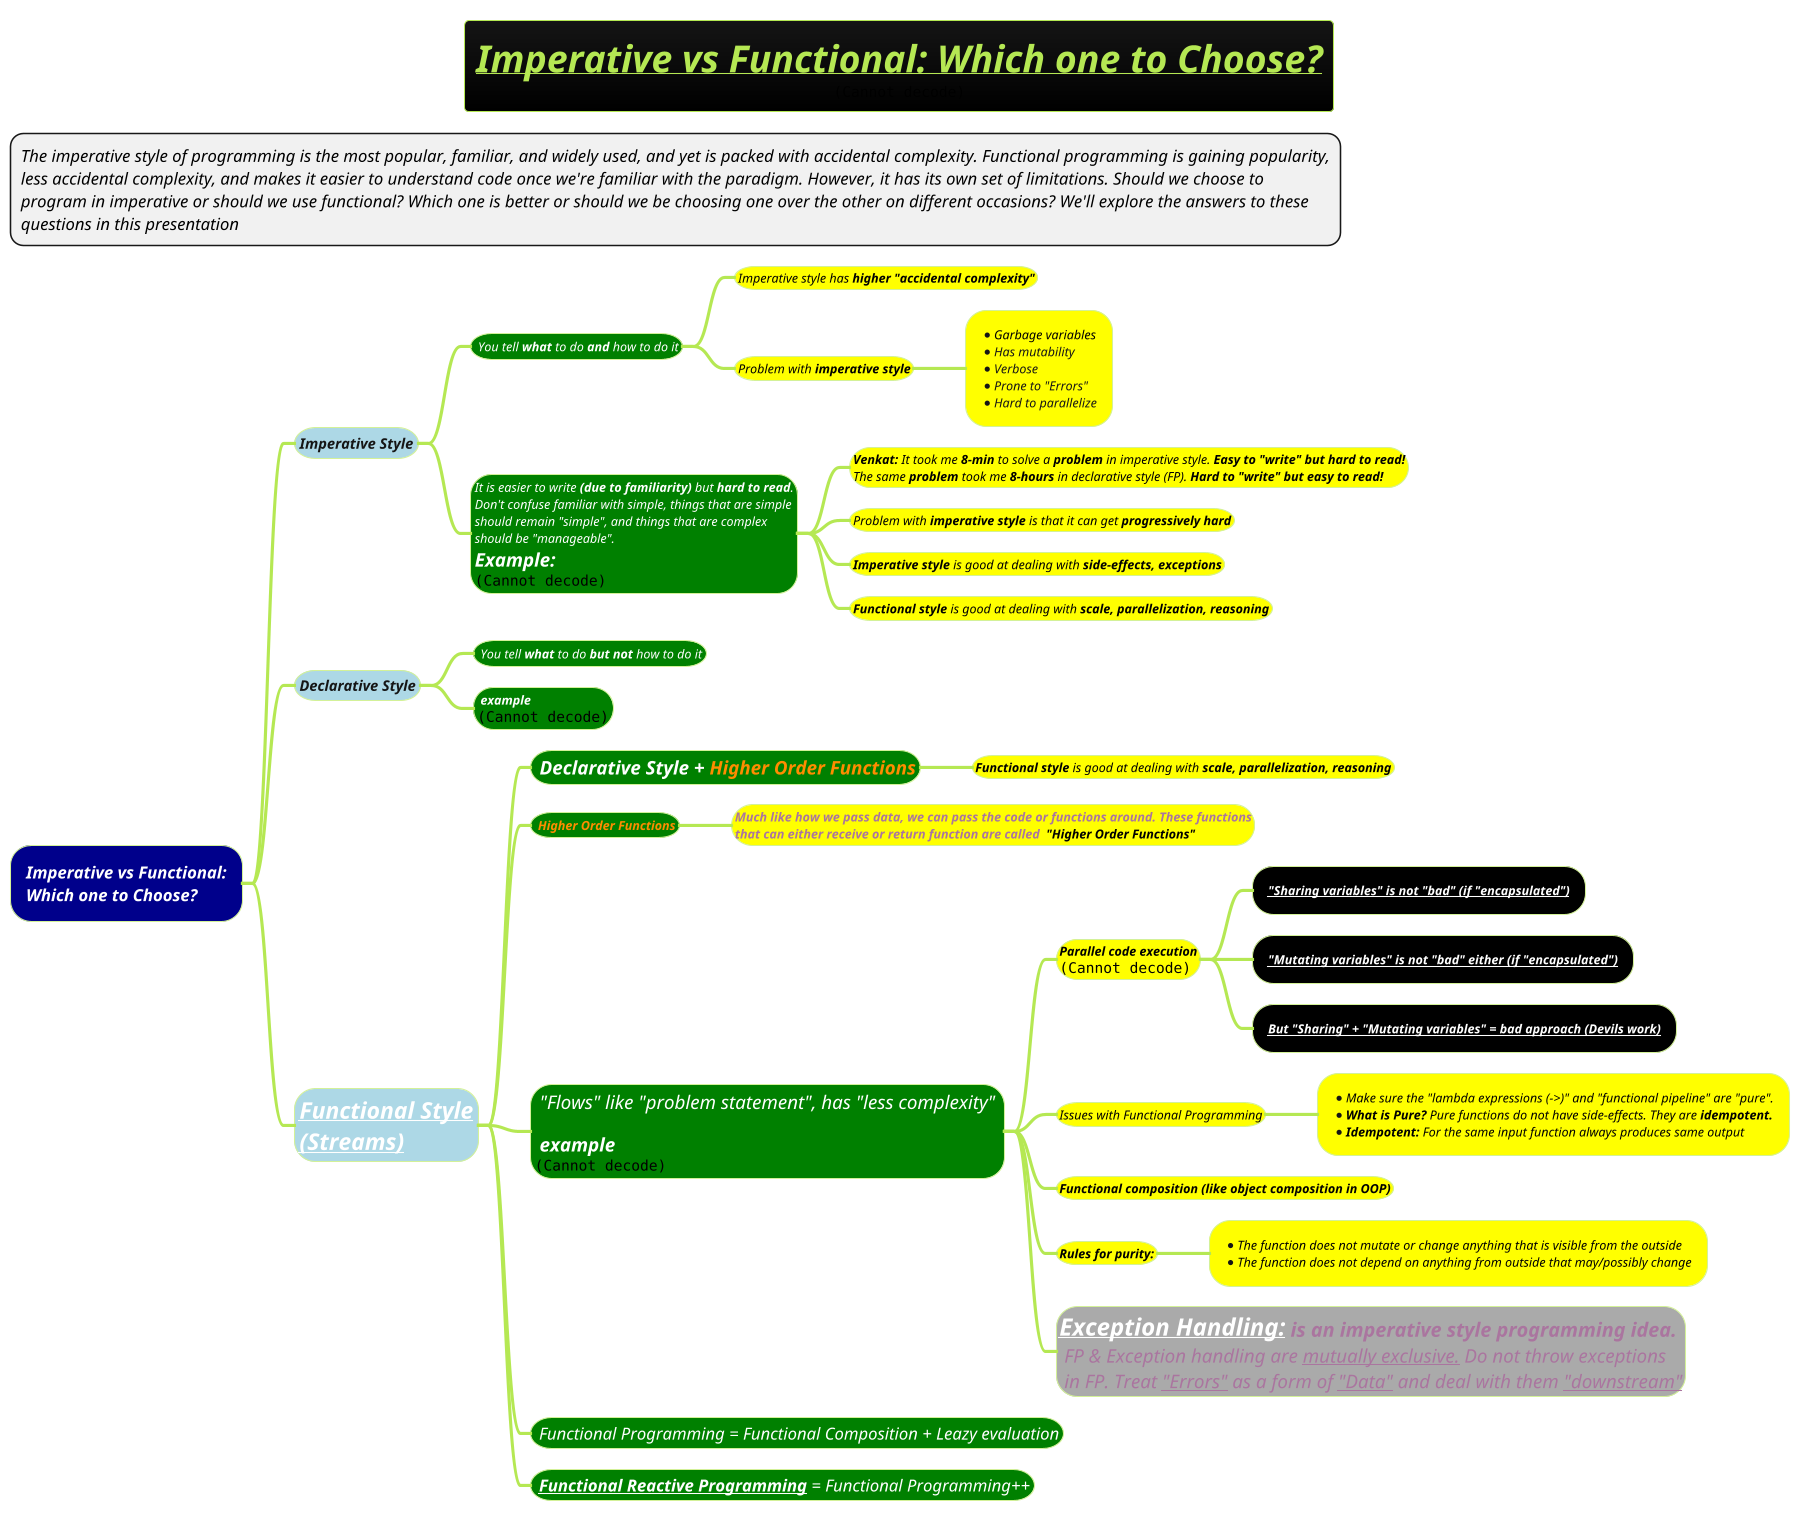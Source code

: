 @startmindmap
title = <b><i><u>Imperative vs Functional: Which one to Choose?\n<img:images/img_213.png{scale=1}>

*:<i><size:16>The imperative style of programming is the most popular, familiar, and widely used, and yet is packed with accidental complexity. Functional programming is gaining popularity,
<i><size:16>less accidental complexity, and makes it easier to understand code once we're familiar with the paradigm. However, it has its own set of limitations. Should we choose to
<i><size:16>program in imperative or should we use functional? Which one is better or should we be choosing one over the other on different occasions? We'll explore the answers to these
<i><size:16>questions in this presentation;

!theme hacker
*[#darkblue] <color #white><i>Imperative vs Functional:\n<color #white><i>Which one to Choose?
**[#lightblue] <i>Imperative Style
***[#green] <size:12><color #white><i> You tell **what** to do **and** how to do it
****[#yellow] <size:12><color #black><i>Imperative style has <b>higher "accidental complexity"
****[#yellow] <size:12><color #black><i>Problem with <b>imperative style
*****[#yellow]:*<size:12><color #black><i>Garbage variables
* <size:12><i>Has mutability
* <size:12><i>Verbose
* <size:12><i>Prone to "Errors"
* <size:12><i>Hard to parallelize;
***[#green]:<size:12><color #white><i>It is easier to write **(due to familiarity)** but **hard to read**.
<size:12><color #white><i>Don't confuse familiar with simple, things that are simple
<size:12><color #white><i>should remain "simple", and things that are complex
<size:12><color #white><i>should be "manageable".
<b><size:18><color #white><i>Example:
<img:images/img_3.png{scale=1.13}>;
****[#yellow]:<size:12><color #black><i>**Venkat:** It took me **8-min** to solve a **problem** in imperative style. <b>Easy to "write" but hard to read!
<size:12><color #black><i>The same **problem** took me **8-hours** in declarative style (FP).<b> Hard to "write" but easy to read! ;
****[#yellow] <size:12><color #black><i>Problem with <b>imperative style</b> is that it can get <b>progressively hard
****[#yellow] <size:12><color #black><i><b>Imperative style</b> is good at dealing with <b>side-effects, exceptions
****[#yellow] <size:12><color #black><i><b>Functional style</b> is good at dealing with <b>scale, parallelization, reasoning

**[#lightblue] <i>Declarative Style
***[#green] <size:12><color #white><i> You tell **what** to do **but not** how to do it
***[#green] <b><size:12><color #white><i> example \n<img:images/img_2.png{scale=0.8}>

**[#lightblue] <size:22><i>[[docs/3-programming-languages/Venkat-Subramaniam/Streams.puml Functional Style\n(Streams)]]
***[#green] <b><size:18><color #white><i> Declarative Style + <color :darkorange>Higher Order Functions
****[#yellow] <size:12><color #black><i><b>Functional style</b> is good at dealing with <b>scale, parallelization, reasoning

***[#green] <b><size:12><color #white><i> <i><color :darkorange>Higher Order Functions

****[#yellow]:<b><i><size:12>Much like how we pass data, we can pass the code or functions around. These functions
<b><i><size:12>that can either receive or return function are called <color :black> "Higher Order Functions";
***[#green] <size:18><color #white><i> <color :white>"Flows" like "problem statement", has "less complexity" \n\n<b><size:18><color #white><i> example\n<img:images/img.png{scale=0.92}>
****[#yellow] <size:12><color #black><i><b>Parallel code execution\n<img:images/img_1.png{scale=0.8}>
*****[#black] <size:12><color #white><i><b>[[docs/3-programming-languages/Venkat-Subramaniam/images/img_283.png "Sharing variables" is not "bad" (if "encapsulated")]]
*****[#black] <b><size:12><color #white><i>[[docs/3-programming-languages/Venkat-Subramaniam/images/img_283.png "Mutating variables" is not "bad" either (if "encapsulated")]]
*****[#black] <b><size:12><color #white><i>[[docs/3-programming-languages/Venkat-Subramaniam/images/img_283.png But "Sharing" + "Mutating variables" = bad approach (Devils work)]]
****[#yellow] <size:12><color #black><i>Issues with Functional Programming
*****[#yellow] *<size:12><color #black><i>Make sure the "lambda expressions (->)" and "functional pipeline" are "pure". \n*<size:12><color #black><i>**What is Pure?** Pure functions do not have side-effects. They are **idempotent.**\n*<size:12><color #black><i>**Idempotent:** For the same input function always produces same output
****[#yellow] <size:12><color #black><i><b>Functional composition (like object composition in OOP)
****[#yellow] <size:12><color #black><i><b>Rules for purity:
*****[#yellow] *<size:12><color #black><i>The function does not mutate or change anything that is visible from the outside \n* <size:12><color #black><i>The function does not depend on anything from outside that may/possibly change
****[#a]:=<i><color:darkorange>[[docs/3-programming-languages/Venkat-Subramaniam/Exception-Handling-in-Functional-and-Reactive-Programming.puml Exception Handling:]]</color> is an imperative style programming idea.
<size:18> <i>FP & Exception handling are __mutually exclusive.__ Do not throw exceptions
<size:18> <i>in FP. Treat __"Errors"__ as a form of __"Data"__ and deal with them __"downstream"__;

***[#green] <size:16><color #white><i> <color :white>Functional Programming = Functional Composition + Leazy evaluation
***[#green] <size:16><color #white><i> <color :white><b>[[docs/3-programming-languages/Venkat-Subramaniam/Asynchronous-Programming-in-Java-Options-to-Choose-from.puml Functional Reactive Programming]]</b> = Functional Programming++
@endmindmap

